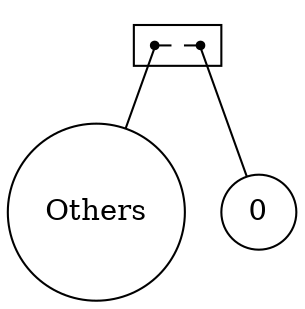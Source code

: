 strict digraph "exponential_2-structure" {
compound=true;
fontname=Verdana;
fontsize=12;
newrank=true;
node [shape=circle];
Others;
0;
subgraph cluster_Others0 {
rank=same;
node [shape=point];
s_Others -> s_0  [arrowhead=none, color=black, style=dashed];
}

s_Others -> Others  [arrowhead=none];
s_0 -> 0  [arrowhead=none];
}
